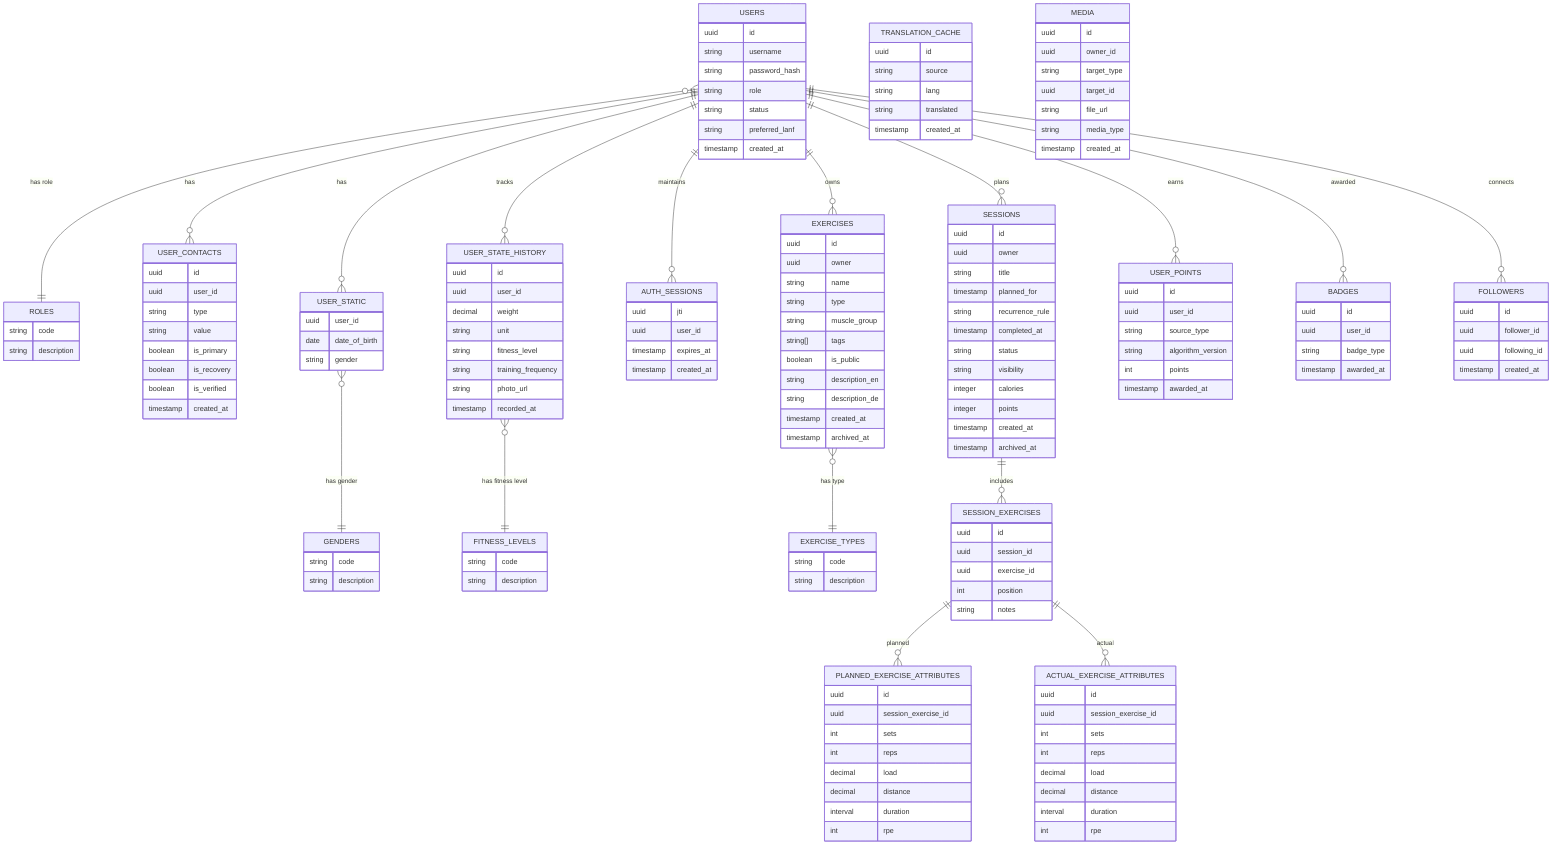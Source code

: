 %% Source: PRD | Section: 7.1 | Heading: 7.1 ERD
erDiagram
    %% ==============================
    %% USERS & SECURITY
    %% ==============================
    USERS {
        uuid id
        string username
        string password_hash
        string role
        string status
        string preferred_lanf
        timestamp created_at
    }

    ROLES {
        string code
        string description
    }

    USER_CONTACTS {
        uuid id
        uuid user_id
        string type
        string value
        boolean is_primary
        boolean is_recovery
        boolean is_verified
        timestamp created_at
    }

    USER_STATIC {
        uuid user_id
        date date_of_birth
        string gender
    }

    GENDERS {
        string code
        string description
    }

    USER_STATE_HISTORY {
        uuid id
        uuid user_id
        decimal weight
        string unit
        string fitness_level
        string training_frequency
        string photo_url
        timestamp recorded_at
    }

    FITNESS_LEVELS {
        string code
        string description
    }

    AUTH_SESSIONS {
        uuid jti
        uuid user_id
        timestamp expires_at
        timestamp created_at
    }

    TRANSLATION_CACHE {
      uuid id
      string source
      string lang
      string translated
      timestamp created_at
    }

    %% ==============================
    %% EXERCISES & SESSIONS
    %% ==============================
    EXERCISES {
        uuid id
        uuid owner
        string name
        string type
        string muscle_group
        string[] tags
        boolean is_public
        string description_en
        string description_de
        timestamp created_at
        timestamp archived_at
    }

    EXERCISE_TYPES {
        string code
        string description
    }

    SESSIONS {
        uuid id
        uuid owner
        string title
        timestamp planned_for
        string recurrence_rule
        timestamp completed_at
        string status
        string visibility
        integer calories
        integer points
        timestamp created_at
        timestamp archived_at
    }

    SESSION_EXERCISES {
        uuid id
        uuid session_id
        uuid exercise_id
        int position
        string notes
    }

    PLANNED_EXERCISE_ATTRIBUTES {
        uuid id
        uuid session_exercise_id
        int sets
        int reps
        decimal load
        decimal distance
        interval duration
        int rpe
    }

    ACTUAL_EXERCISE_ATTRIBUTES {
        uuid id
        uuid session_exercise_id
        int sets
        int reps
        decimal load
        decimal distance
        interval duration
        int rpe
    }

    %% ==============================
    %% GAMIFICATION & COMMUNITY
    %% ==============================
    USER_POINTS {
        uuid id
        uuid user_id
        string source_type
        string algorithm_version
        int points
        timestamp awarded_at
    }

    BADGES {
        uuid id
        uuid user_id
        string badge_type
        timestamp awarded_at
    }

    FOLLOWERS {
        uuid id
        uuid follower_id
        uuid following_id
        timestamp created_at
    }

    MEDIA {
        uuid id
        uuid owner_id
        string target_type
        uuid target_id
        string file_url
        string media_type
        timestamp created_at
    }

    %% ==============================
    %% RELATIONSHIPS
    %% ==============================
    USERS ||--o{ USER_CONTACTS : has
    USERS ||--o{ USER_STATIC : has
    USERS ||--o{ USER_STATE_HISTORY : tracks
    USERS ||--o{ AUTH_SESSIONS : maintains
    USERS ||--o{ EXERCISES : owns
    USERS ||--o{ SESSIONS : plans
    USERS ||--o{ USER_POINTS : earns
    USERS ||--o{ BADGES : awarded
    USERS ||--o{ FOLLOWERS : connects

    USERS }o--|| ROLES : "has role"
    USER_STATIC }o--|| GENDERS : "has gender"
    USER_STATE_HISTORY }o--|| FITNESS_LEVELS : "has fitness level"
    EXERCISES }o--|| EXERCISE_TYPES : "has type"

    SESSIONS ||--o{ SESSION_EXERCISES : includes
    SESSION_EXERCISES ||--o{ PLANNED_EXERCISE_ATTRIBUTES : planned
    SESSION_EXERCISES ||--o{ ACTUAL_EXERCISE_ATTRIBUTES : actual